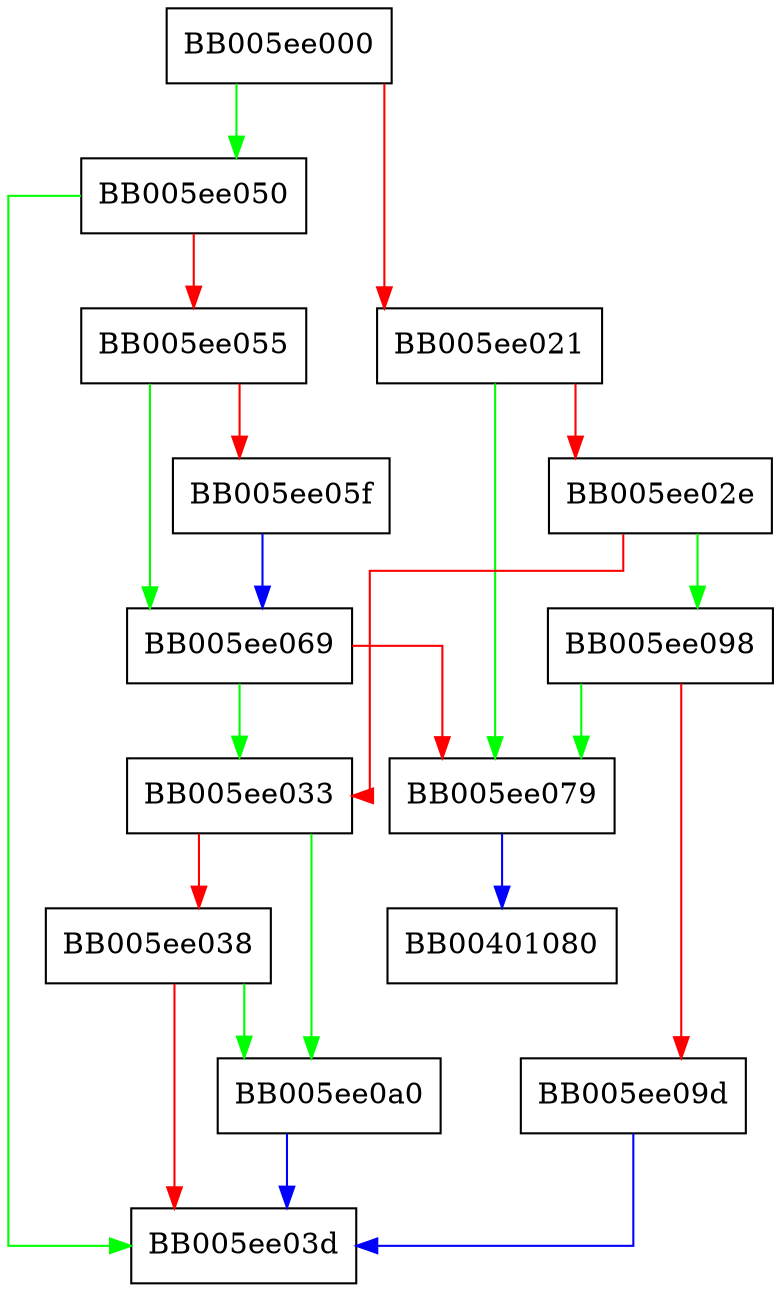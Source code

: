 digraph CRYPTO_zalloc {
  node [shape="box"];
  graph [splines=ortho];
  BB005ee000 -> BB005ee050 [color="green"];
  BB005ee000 -> BB005ee021 [color="red"];
  BB005ee021 -> BB005ee079 [color="green"];
  BB005ee021 -> BB005ee02e [color="red"];
  BB005ee02e -> BB005ee098 [color="green"];
  BB005ee02e -> BB005ee033 [color="red"];
  BB005ee033 -> BB005ee0a0 [color="green"];
  BB005ee033 -> BB005ee038 [color="red"];
  BB005ee038 -> BB005ee0a0 [color="green"];
  BB005ee038 -> BB005ee03d [color="red"];
  BB005ee050 -> BB005ee03d [color="green"];
  BB005ee050 -> BB005ee055 [color="red"];
  BB005ee055 -> BB005ee069 [color="green"];
  BB005ee055 -> BB005ee05f [color="red"];
  BB005ee05f -> BB005ee069 [color="blue"];
  BB005ee069 -> BB005ee033 [color="green"];
  BB005ee069 -> BB005ee079 [color="red"];
  BB005ee079 -> BB00401080 [color="blue"];
  BB005ee098 -> BB005ee079 [color="green"];
  BB005ee098 -> BB005ee09d [color="red"];
  BB005ee09d -> BB005ee03d [color="blue"];
  BB005ee0a0 -> BB005ee03d [color="blue"];
}